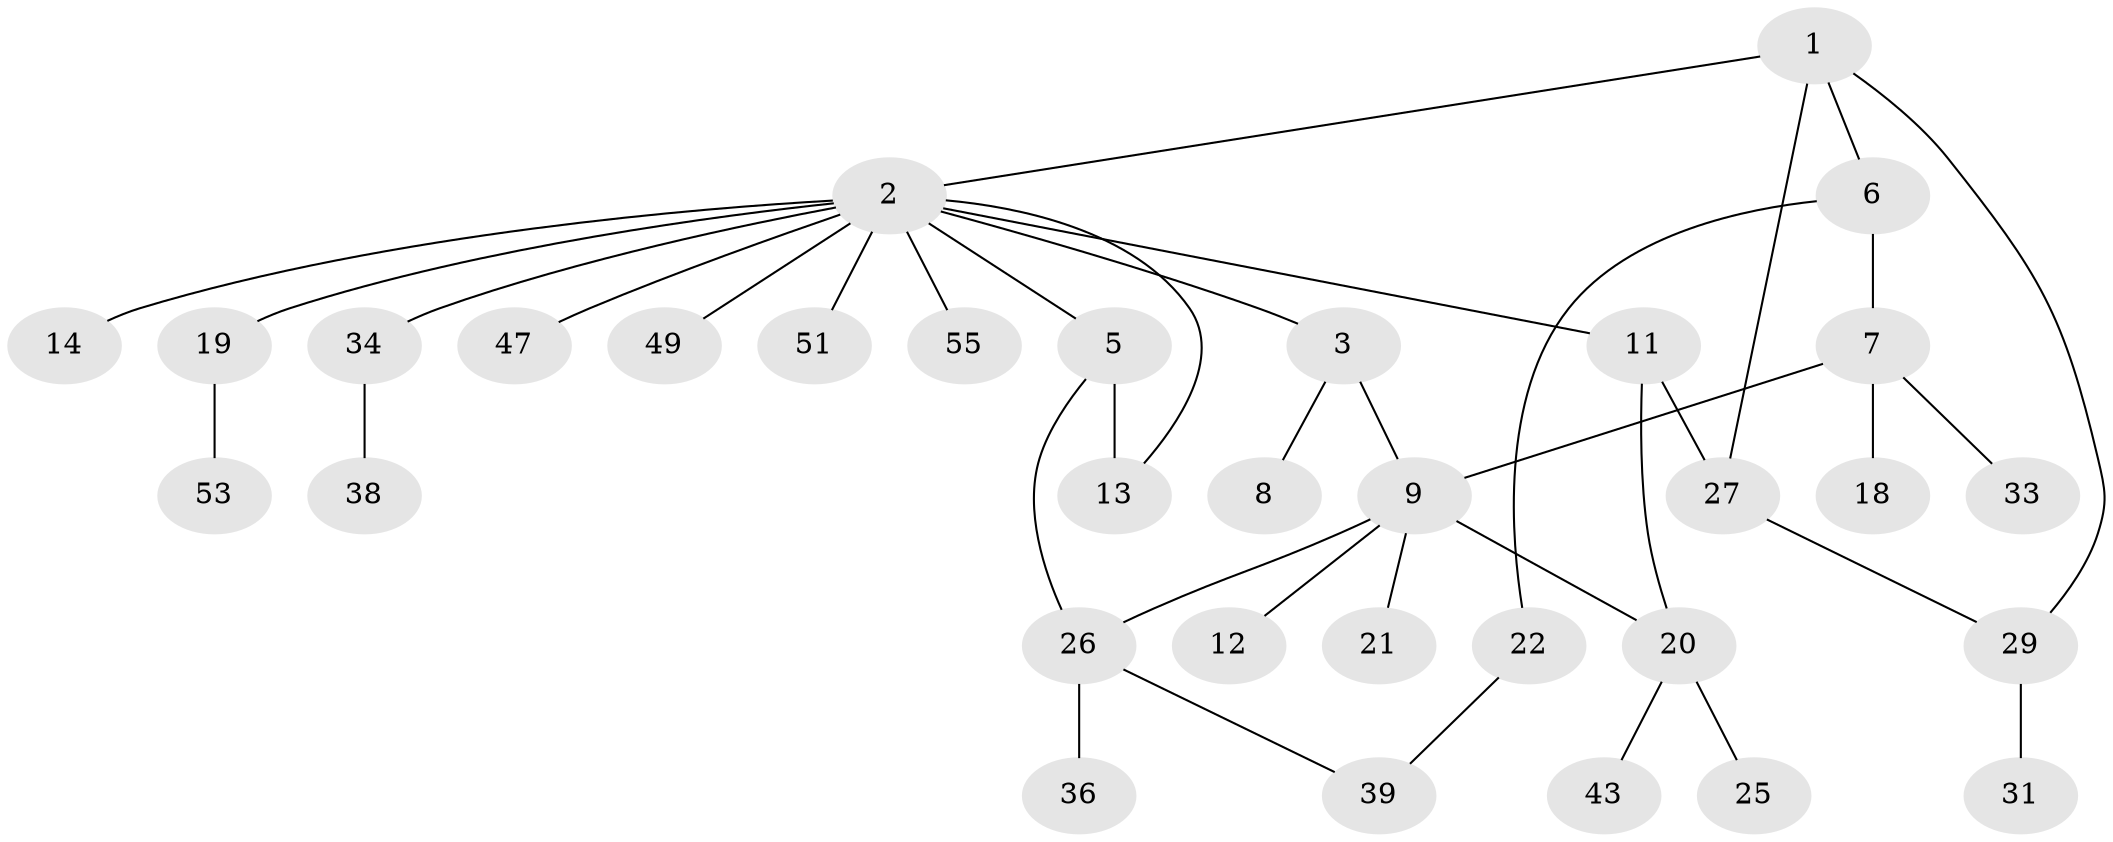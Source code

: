 // original degree distribution, {4: 0.125, 7: 0.03571428571428571, 3: 0.10714285714285714, 6: 0.03571428571428571, 1: 0.44642857142857145, 2: 0.23214285714285715, 5: 0.017857142857142856}
// Generated by graph-tools (version 1.1) at 2025/16/03/04/25 18:16:51]
// undirected, 33 vertices, 39 edges
graph export_dot {
graph [start="1"]
  node [color=gray90,style=filled];
  1;
  2 [super="+10"];
  3 [super="+30+4"];
  5 [super="+40"];
  6;
  7;
  8 [super="+17+15+32"];
  9;
  11 [super="+35+48+16+44"];
  12;
  13;
  14 [super="+41+24"];
  18 [super="+23"];
  19;
  20 [super="+45+37"];
  21;
  22;
  25;
  26 [super="+56"];
  27;
  29;
  31;
  33;
  34;
  36;
  38;
  39;
  43;
  47;
  49;
  51 [super="+54"];
  53;
  55;
  1 -- 2;
  1 -- 6;
  1 -- 29;
  1 -- 27;
  2 -- 3;
  2 -- 5;
  2 -- 19;
  2 -- 47;
  2 -- 49;
  2 -- 34;
  2 -- 51;
  2 -- 55;
  2 -- 11;
  2 -- 13;
  2 -- 14;
  3 -- 8;
  3 -- 9;
  5 -- 26;
  5 -- 13;
  6 -- 7;
  6 -- 22;
  7 -- 9;
  7 -- 18;
  7 -- 33;
  9 -- 12;
  9 -- 20;
  9 -- 21;
  9 -- 26;
  11 -- 27 [weight=2];
  11 -- 20;
  19 -- 53;
  20 -- 25;
  20 -- 43;
  22 -- 39;
  26 -- 36;
  26 -- 39;
  27 -- 29;
  29 -- 31;
  34 -- 38;
}
